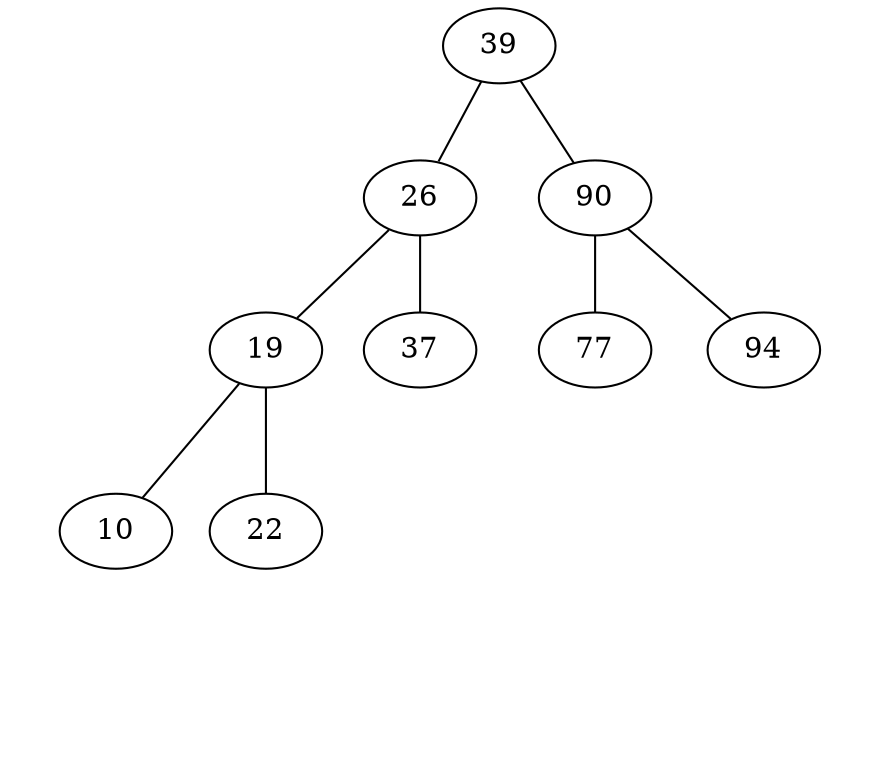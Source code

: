 graph BST {
    "39" -- "26";
    "26" -- "19";
    "19" -- "10";
    L10 [style=invis, width=0, label=" "];
    "10" -- L10 [style=invis, width=0, label=" "];
    R10 [style=invis, width=0, label=" "];
    "10" -- R10 [style=invis, width=0, label=" "];
    "19" -- "22";
    L22 [style=invis, width=0, label=" "];
    "22" -- L22 [style=invis, width=0, label=" "];
    R22 [style=invis, width=0, label=" "];
    "22" -- R22 [style=invis, width=0, label=" "];
    "26" -- "37";
    L37 [style=invis, width=0, label=" "];
    "37" -- L37 [style=invis, width=0, label=" "];
    R37 [style=invis, width=0, label=" "];
    "37" -- R37 [style=invis, width=0, label=" "];
    "39" -- "90";
    "90" -- "77";
    L77 [style=invis, width=0, label=" "];
    "77" -- L77 [style=invis, width=0, label=" "];
    R77 [style=invis, width=0, label=" "];
    "77" -- R77 [style=invis, width=0, label=" "];
    "90" -- "94";
    L94 [style=invis, width=0, label=" "];
    "94" -- L94 [style=invis, width=0, label=" "];
    R94 [style=invis, width=0, label=" "];
    "94" -- R94 [style=invis, width=0, label=" "];
}